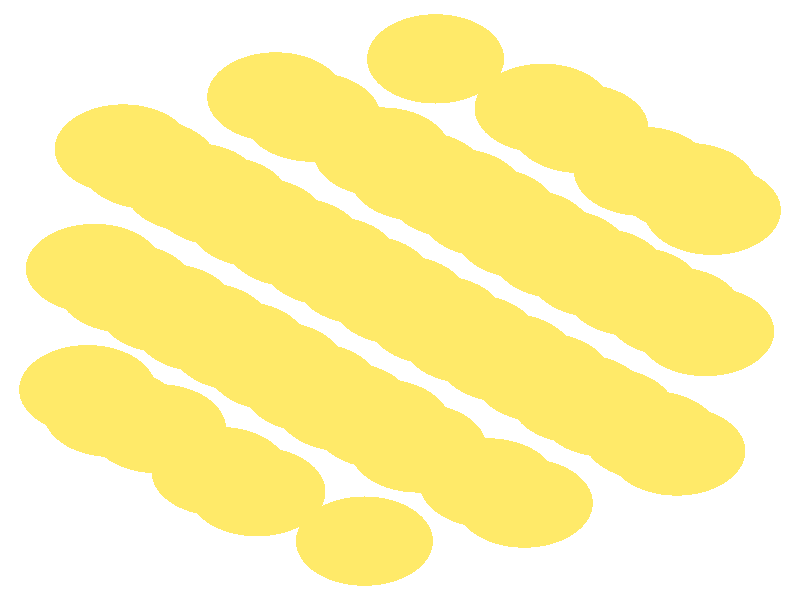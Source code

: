 #include "colors.inc"
#include "finish.inc"

global_settings {assumed_gamma 1 max_trace_level 6}
background {color White}
camera {orthographic
  right -11.91*x up 13.71*y
  direction 1.00*z
  location <0,0,50.00> look_at <0,0,0>}
light_source {<  2.00,   3.00,  40.00> color White
  area_light <0.70, 0, 0>, <0, 0.70, 0>, 3, 3
  adaptive 1 jitter}

#declare simple = finish {phong 0.7}
#declare pale = finish {ambient .5 diffuse .85 roughness .001 specular 0.200 }
#declare intermediate = finish {ambient 0.3 diffuse 0.6 specular 0.10 roughness 0.04 }
#declare vmd = finish {ambient .0 diffuse .65 phong 0.1 phong_size 40. specular 0.500 }
#declare jmol = finish {ambient .2 diffuse .6 specular 1 roughness .001 metallic}
#declare ase2 = finish {ambient 0.05 brilliance 3 diffuse 0.6 metallic specular 0.70 roughness 0.04 reflection 0.15}
#declare ase3 = finish {ambient .15 brilliance 2 diffuse .6 metallic specular 1. roughness .001 reflection .0}
#declare glass = finish {ambient .05 diffuse .3 specular 1. roughness .001}
#declare Rcell = 0.050;
#declare Rbond = 0.100;

#macro atom(LOC, R, COL, FIN)
  sphere{LOC, R texture{pigment{COL} finish{FIN}}}
#end
#macro constrain(LOC, R, COL, FIN)
union{torus{R, Rcell rotate 45*z texture{pigment{COL} finish{FIN}}}
      torus{R, Rcell rotate -45*z texture{pigment{COL} finish{FIN}}}
      translate LOC}
#end

atom(< -2.68,  -3.92,  -7.06>, 1.02, rgb <1.00, 0.82, 0.14>, ase3) // #0 
atom(< -2.13,  -4.38,  -4.22>, 1.02, rgb <1.00, 0.82, 0.14>, ase3) // #1 
atom(< -4.29,  -2.57,  -5.01>, 1.02, rgb <1.00, 0.82, 0.14>, ase3) // #2 
atom(< -3.61,  -2.94,  -2.32>, 1.02, rgb <1.00, 0.82, 0.14>, ase3) // #3 
atom(< -1.85,  -1.51,  -3.83>, 1.02, rgb <1.00, 0.82, 0.14>, ase3) // #4 
atom(< -1.32,  -2.00,  -1.01>, 1.02, rgb <1.00, 0.82, 0.14>, ase3) // #5 
atom(< -3.48,  -0.19,  -1.81>, 1.02, rgb <1.00, 0.82, 0.14>, ase3) // #6 
atom(< -1.04,   0.89,  -0.59>, 1.02, rgb <1.00, 0.82, 0.14>, ase3) // #7 
atom(< -4.65,  -2.05,  -7.74>, 1.02, rgb <1.00, 0.82, 0.14>, ase3) // #8 
atom(< -2.94,  -0.62,  -9.44>, 1.02, rgb <1.00, 0.82, 0.14>, ase3) // #9 
atom(< -2.39,  -1.05,  -6.61>, 1.02, rgb <1.00, 0.82, 0.14>, ase3) // #10 
atom(< -4.55,   0.72,  -7.39>, 1.02, rgb <1.00, 0.82, 0.14>, ase3) // #11 
atom(< -4.08,   0.27,  -4.59>, 1.02, rgb <1.00, 0.82, 0.14>, ase3) // #12 
atom(< -2.12,   1.77,  -6.20>, 1.02, rgb <1.00, 0.82, 0.14>, ase3) // #13 
atom(< -1.58,   1.32,  -3.42>, 1.02, rgb <1.00, 0.82, 0.14>, ase3) // #14 
atom(< -3.74,   3.10,  -4.19>, 1.02, rgb <1.00, 0.82, 0.14>, ase3) // #15 
atom(< -3.08,   2.57,  -1.52>, 1.02, rgb <1.00, 0.82, 0.14>, ase3) // #16 
atom(< -1.31,   4.18,  -2.97>, 1.02, rgb <1.00, 0.82, 0.14>, ase3) // #17 
atom(< -2.66,   2.26,  -9.02>, 1.02, rgb <1.00, 0.82, 0.14>, ase3) // #18 
atom(< -4.12,   3.45,  -6.94>, 1.02, rgb <1.00, 0.82, 0.14>, ase3) // #19 
atom(< -1.85,   4.64,  -5.81>, 1.02, rgb <1.00, 0.82, 0.14>, ase3) // #20 
atom(< -0.53,  -5.51,  -6.22>, 1.02, rgb <1.00, 0.82, 0.14>, ase3) // #21 
atom(<  1.31,  -4.18,  -7.87>, 1.02, rgb <1.00, 0.82, 0.14>, ase3) // #22 
atom(<  1.85,  -4.64,  -5.02>, 1.02, rgb <1.00, 0.82, 0.14>, ase3) // #23 
atom(< -0.27,  -2.83,  -5.83>, 1.02, rgb <1.00, 0.82, 0.14>, ase3) // #24 
atom(<  0.27,  -3.38,  -2.98>, 1.02, rgb <1.00, 0.82, 0.14>, ase3) // #25 
atom(<  2.12,  -1.77,  -4.64>, 1.02, rgb <1.00, 0.82, 0.14>, ase3) // #26 
atom(<  2.66,  -2.26,  -1.82>, 1.02, rgb <1.00, 0.82, 0.14>, ase3) // #27 
atom(<  0.54,  -0.46,  -2.64>, 1.02, rgb <1.00, 0.82, 0.14>, ase3) // #28 
atom(<  1.04,  -0.89,   0.00>, 1.02, rgb <1.00, 0.82, 0.14>, ase3) // #29 
atom(<  2.94,   0.62,  -1.40>, 1.02, rgb <1.00, 0.82, 0.14>, ase3) // #30 
atom(< -0.83,  -2.44,  -8.71>, 1.02, rgb <1.00, 0.82, 0.14>, ase3) // #31 
atom(<  1.04,  -0.89, -10.25>, 1.02, rgb <1.00, 0.82, 0.14>, ase3) // #32 
atom(<  1.58,  -1.32,  -7.42>, 1.02, rgb <1.00, 0.82, 0.14>, ase3) // #33 
atom(< -0.54,   0.46,  -8.20>, 1.02, rgb <1.00, 0.82, 0.14>, ase3) // #34 
atom(<  0.00,   0.00,  -5.42>, 1.02, rgb <1.00, 0.82, 0.14>, ase3) // #35 
atom(<  1.85,   1.51,  -7.01>, 1.02, rgb <1.00, 0.82, 0.14>, ase3) // #36 
atom(<  2.39,   1.05,  -4.23>, 1.02, rgb <1.00, 0.82, 0.14>, ase3) // #37 
atom(<  0.27,   2.83,  -5.01>, 1.02, rgb <1.00, 0.82, 0.14>, ase3) // #38 
atom(<  0.83,   2.44,  -2.13>, 1.02, rgb <1.00, 0.82, 0.14>, ase3) // #39 
atom(<  2.68,   3.92,  -3.78>, 1.02, rgb <1.00, 0.82, 0.14>, ase3) // #40 
atom(< -1.04,   0.89, -10.84>, 1.02, rgb <1.00, 0.82, 0.14>, ase3) // #41 
atom(<  1.32,   2.00,  -9.83>, 1.02, rgb <1.00, 0.82, 0.14>, ase3) // #42 
atom(< -0.27,   3.38,  -7.86>, 1.02, rgb <1.00, 0.82, 0.14>, ase3) // #43 
atom(<  2.13,   4.38,  -6.62>, 1.02, rgb <1.00, 0.82, 0.14>, ase3) // #44 
atom(<  0.53,   5.51,  -4.62>, 1.02, rgb <1.00, 0.82, 0.14>, ase3) // #45 
atom(<  3.74,  -3.10,  -6.65>, 1.02, rgb <1.00, 0.82, 0.14>, ase3) // #46 
atom(<  4.12,  -3.45,  -3.89>, 1.02, rgb <1.00, 0.82, 0.14>, ase3) // #47 
atom(<  4.55,  -0.72,  -3.44>, 1.02, rgb <1.00, 0.82, 0.14>, ase3) // #48 
atom(<  3.08,  -2.57,  -9.31>, 1.02, rgb <1.00, 0.82, 0.14>, ase3) // #49 
atom(<  3.48,   0.19,  -9.03>, 1.02, rgb <1.00, 0.82, 0.14>, ase3) // #50 
atom(<  4.08,  -0.27,  -6.25>, 1.02, rgb <1.00, 0.82, 0.14>, ase3) // #51 
atom(<  4.29,   2.57,  -5.82>, 1.02, rgb <1.00, 0.82, 0.14>, ase3) // #52 
atom(<  4.65,   2.05,  -3.10>, 1.02, rgb <1.00, 0.82, 0.14>, ase3) // #53 
atom(<  3.61,   2.94,  -8.51>, 1.02, rgb <1.00, 0.82, 0.14>, ase3) // #54 
